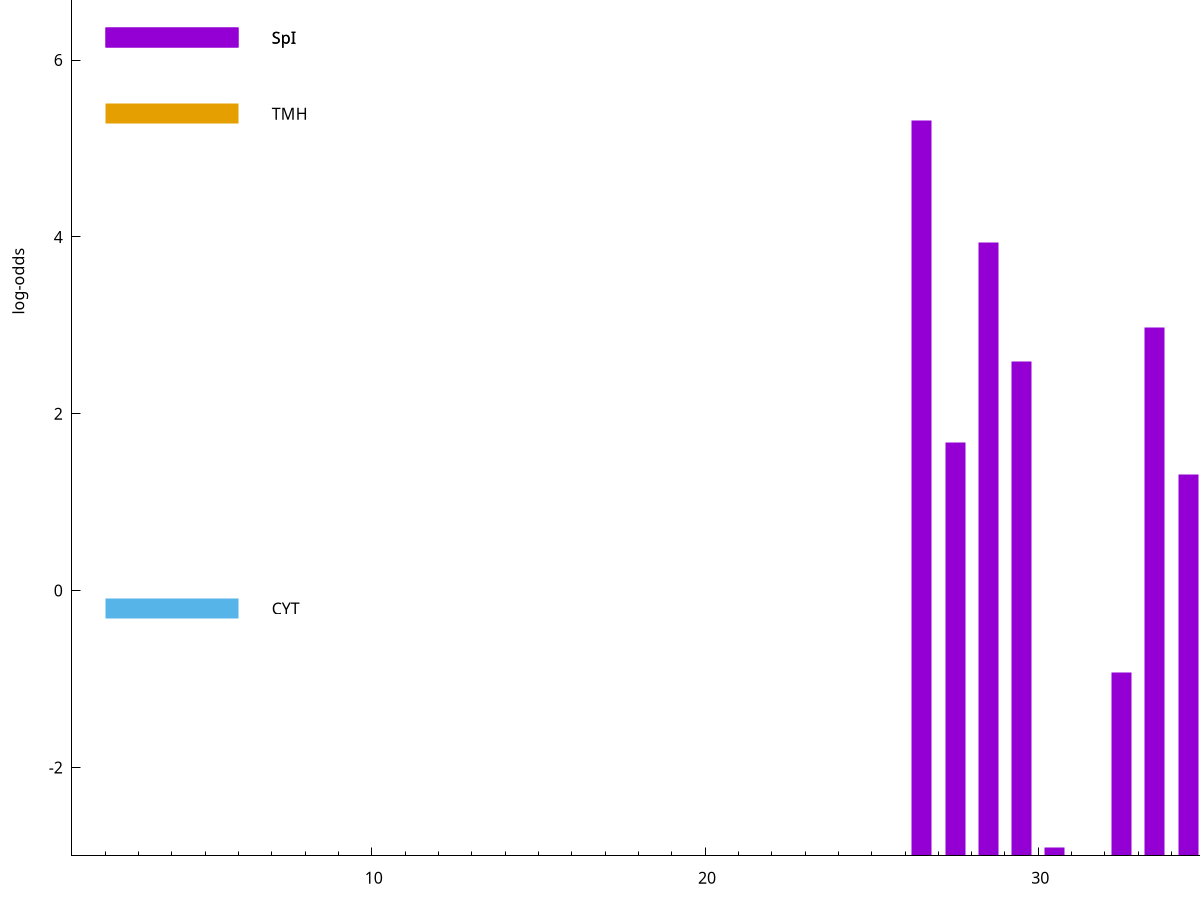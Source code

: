 set title "LipoP predictions for SRR5666563.gff"
set size 2., 1.4
set xrange [1:70] 
set mxtics 10
set yrange [-3:10]
set y2range [0:13]
set ylabel "log-odds"
set term postscript eps color solid "Helvetica" 30
set output "SRR5666563.gff12.eps"
set arrow from 2,6.2531 to 6,6.2531 nohead lt 1 lw 20
set label "SpI" at 7,6.2531
set arrow from 2,5.39226 to 6,5.39226 nohead lt 4 lw 20
set label "TMH" at 7,5.39226
set arrow from 2,-0.200913 to 6,-0.200913 nohead lt 3 lw 20
set label "CYT" at 7,-0.200913
set arrow from 2,6.2531 to 6,6.2531 nohead lt 1 lw 20
set label "SpI" at 7,6.2531
# NOTE: The scores below are the log-odds scores with the threshold
# NOTE: subtracted (a hack to make gnuplot make the histogram all
# NOTE: look nice).
plot "-" axes x1y2 title "" with impulses lt 1 lw 20
26.500000 8.319860
28.500000 6.940950
33.500000 5.975390
29.500000 5.586840
27.500000 4.674880
34.500000 4.310260
32.500000 2.077822
35.500000 1.426700
30.500000 0.097820
e
exit
